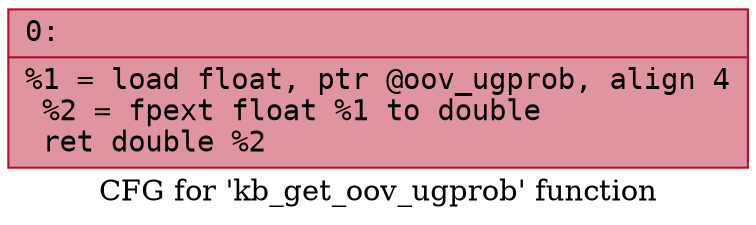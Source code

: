 digraph "CFG for 'kb_get_oov_ugprob' function" {
	label="CFG for 'kb_get_oov_ugprob' function";

	Node0x600002a8cd70 [shape=record,color="#b70d28ff", style=filled, fillcolor="#b70d2870" fontname="Courier",label="{0:\l|  %1 = load float, ptr @oov_ugprob, align 4\l  %2 = fpext float %1 to double\l  ret double %2\l}"];
}
